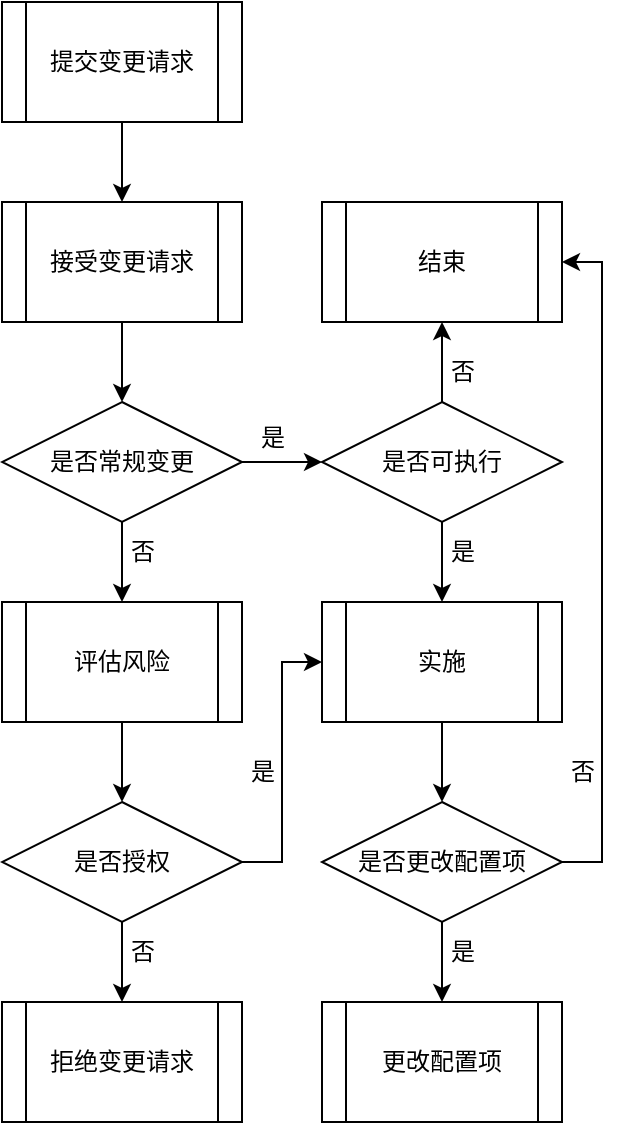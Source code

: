<mxfile version="20.2.0" type="github"><diagram id="x-F9A1uALjJTOyjjGiDU" name="第 1 页"><mxGraphModel dx="1422" dy="780" grid="1" gridSize="10" guides="1" tooltips="1" connect="1" arrows="1" fold="1" page="1" pageScale="1" pageWidth="827" pageHeight="1169" math="0" shadow="0"><root><mxCell id="0"/><mxCell id="1" parent="0"/><mxCell id="SfLdnqUIVBMXDacHrL-L-3" value="" style="edgeStyle=orthogonalEdgeStyle;rounded=0;orthogonalLoop=1;jettySize=auto;html=1;" edge="1" parent="1" source="SfLdnqUIVBMXDacHrL-L-1" target="SfLdnqUIVBMXDacHrL-L-2"><mxGeometry relative="1" as="geometry"/></mxCell><mxCell id="SfLdnqUIVBMXDacHrL-L-1" value="提交变更请求" style="shape=process;whiteSpace=wrap;html=1;backgroundOutline=1;" vertex="1" parent="1"><mxGeometry x="10" y="10" width="120" height="60" as="geometry"/></mxCell><mxCell id="SfLdnqUIVBMXDacHrL-L-6" style="edgeStyle=orthogonalEdgeStyle;rounded=0;orthogonalLoop=1;jettySize=auto;html=1;entryX=0.5;entryY=0;entryDx=0;entryDy=0;" edge="1" parent="1" source="SfLdnqUIVBMXDacHrL-L-2" target="SfLdnqUIVBMXDacHrL-L-5"><mxGeometry relative="1" as="geometry"/></mxCell><mxCell id="SfLdnqUIVBMXDacHrL-L-2" value="接受变更请求" style="shape=process;whiteSpace=wrap;html=1;backgroundOutline=1;" vertex="1" parent="1"><mxGeometry x="10" y="110" width="120" height="60" as="geometry"/></mxCell><mxCell id="SfLdnqUIVBMXDacHrL-L-10" value="" style="edgeStyle=orthogonalEdgeStyle;rounded=0;orthogonalLoop=1;jettySize=auto;html=1;" edge="1" parent="1" source="SfLdnqUIVBMXDacHrL-L-5" target="SfLdnqUIVBMXDacHrL-L-9"><mxGeometry relative="1" as="geometry"/></mxCell><mxCell id="SfLdnqUIVBMXDacHrL-L-20" value="" style="edgeStyle=orthogonalEdgeStyle;rounded=0;orthogonalLoop=1;jettySize=auto;html=1;" edge="1" parent="1" source="SfLdnqUIVBMXDacHrL-L-5" target="SfLdnqUIVBMXDacHrL-L-19"><mxGeometry relative="1" as="geometry"/></mxCell><mxCell id="SfLdnqUIVBMXDacHrL-L-5" value="是否常规变更" style="rhombus;whiteSpace=wrap;html=1;" vertex="1" parent="1"><mxGeometry x="10" y="210" width="120" height="60" as="geometry"/></mxCell><mxCell id="SfLdnqUIVBMXDacHrL-L-13" value="" style="edgeStyle=orthogonalEdgeStyle;rounded=0;orthogonalLoop=1;jettySize=auto;html=1;" edge="1" parent="1" source="SfLdnqUIVBMXDacHrL-L-9" target="SfLdnqUIVBMXDacHrL-L-12"><mxGeometry relative="1" as="geometry"/></mxCell><mxCell id="SfLdnqUIVBMXDacHrL-L-15" value="" style="edgeStyle=orthogonalEdgeStyle;rounded=0;orthogonalLoop=1;jettySize=auto;html=1;" edge="1" parent="1" source="SfLdnqUIVBMXDacHrL-L-9" target="SfLdnqUIVBMXDacHrL-L-14"><mxGeometry relative="1" as="geometry"/></mxCell><mxCell id="SfLdnqUIVBMXDacHrL-L-9" value="是否可执行" style="rhombus;whiteSpace=wrap;html=1;" vertex="1" parent="1"><mxGeometry x="170" y="210" width="120" height="60" as="geometry"/></mxCell><mxCell id="SfLdnqUIVBMXDacHrL-L-31" style="edgeStyle=orthogonalEdgeStyle;rounded=0;orthogonalLoop=1;jettySize=auto;html=1;entryX=0.5;entryY=0;entryDx=0;entryDy=0;" edge="1" parent="1" source="SfLdnqUIVBMXDacHrL-L-12" target="SfLdnqUIVBMXDacHrL-L-30"><mxGeometry relative="1" as="geometry"/></mxCell><mxCell id="SfLdnqUIVBMXDacHrL-L-12" value="实施" style="shape=process;whiteSpace=wrap;html=1;backgroundOutline=1;" vertex="1" parent="1"><mxGeometry x="170" y="310" width="120" height="60" as="geometry"/></mxCell><mxCell id="SfLdnqUIVBMXDacHrL-L-14" value="结束" style="shape=process;whiteSpace=wrap;html=1;backgroundOutline=1;" vertex="1" parent="1"><mxGeometry x="170" y="110" width="120" height="60" as="geometry"/></mxCell><mxCell id="SfLdnqUIVBMXDacHrL-L-16" value="否" style="text;html=1;align=center;verticalAlign=middle;resizable=0;points=[];autosize=1;strokeColor=none;fillColor=none;" vertex="1" parent="1"><mxGeometry x="220" y="180" width="40" height="30" as="geometry"/></mxCell><mxCell id="SfLdnqUIVBMXDacHrL-L-17" value="是" style="text;html=1;align=center;verticalAlign=middle;resizable=0;points=[];autosize=1;strokeColor=none;fillColor=none;" vertex="1" parent="1"><mxGeometry x="125" y="213" width="40" height="30" as="geometry"/></mxCell><mxCell id="SfLdnqUIVBMXDacHrL-L-18" value="是" style="text;html=1;align=center;verticalAlign=middle;resizable=0;points=[];autosize=1;strokeColor=none;fillColor=none;" vertex="1" parent="1"><mxGeometry x="220" y="270" width="40" height="30" as="geometry"/></mxCell><mxCell id="SfLdnqUIVBMXDacHrL-L-22" value="" style="edgeStyle=orthogonalEdgeStyle;rounded=0;orthogonalLoop=1;jettySize=auto;html=1;" edge="1" parent="1" source="SfLdnqUIVBMXDacHrL-L-19" target="SfLdnqUIVBMXDacHrL-L-21"><mxGeometry relative="1" as="geometry"/></mxCell><mxCell id="SfLdnqUIVBMXDacHrL-L-19" value="评估风险" style="shape=process;whiteSpace=wrap;html=1;backgroundOutline=1;" vertex="1" parent="1"><mxGeometry x="10" y="310" width="120" height="60" as="geometry"/></mxCell><mxCell id="SfLdnqUIVBMXDacHrL-L-24" value="" style="edgeStyle=orthogonalEdgeStyle;rounded=0;orthogonalLoop=1;jettySize=auto;html=1;" edge="1" parent="1" source="SfLdnqUIVBMXDacHrL-L-21" target="SfLdnqUIVBMXDacHrL-L-23"><mxGeometry relative="1" as="geometry"/></mxCell><mxCell id="SfLdnqUIVBMXDacHrL-L-37" style="edgeStyle=orthogonalEdgeStyle;rounded=0;orthogonalLoop=1;jettySize=auto;html=1;entryX=0;entryY=0.5;entryDx=0;entryDy=0;" edge="1" parent="1" source="SfLdnqUIVBMXDacHrL-L-21" target="SfLdnqUIVBMXDacHrL-L-12"><mxGeometry relative="1" as="geometry"/></mxCell><mxCell id="SfLdnqUIVBMXDacHrL-L-21" value="是否授权" style="rhombus;whiteSpace=wrap;html=1;" vertex="1" parent="1"><mxGeometry x="10" y="410" width="120" height="60" as="geometry"/></mxCell><mxCell id="SfLdnqUIVBMXDacHrL-L-23" value="拒绝变更请求" style="shape=process;whiteSpace=wrap;html=1;backgroundOutline=1;" vertex="1" parent="1"><mxGeometry x="10" y="510" width="120" height="60" as="geometry"/></mxCell><mxCell id="SfLdnqUIVBMXDacHrL-L-26" value="否" style="text;html=1;align=center;verticalAlign=middle;resizable=0;points=[];autosize=1;strokeColor=none;fillColor=none;" vertex="1" parent="1"><mxGeometry x="60" y="270" width="40" height="30" as="geometry"/></mxCell><mxCell id="SfLdnqUIVBMXDacHrL-L-27" value="是" style="text;html=1;align=center;verticalAlign=middle;resizable=0;points=[];autosize=1;strokeColor=none;fillColor=none;" vertex="1" parent="1"><mxGeometry x="120" y="380" width="40" height="30" as="geometry"/></mxCell><mxCell id="SfLdnqUIVBMXDacHrL-L-29" value="否" style="text;html=1;align=center;verticalAlign=middle;resizable=0;points=[];autosize=1;strokeColor=none;fillColor=none;" vertex="1" parent="1"><mxGeometry x="60" y="470" width="40" height="30" as="geometry"/></mxCell><mxCell id="SfLdnqUIVBMXDacHrL-L-34" value="" style="edgeStyle=orthogonalEdgeStyle;rounded=0;orthogonalLoop=1;jettySize=auto;html=1;" edge="1" parent="1" source="SfLdnqUIVBMXDacHrL-L-30" target="SfLdnqUIVBMXDacHrL-L-33"><mxGeometry relative="1" as="geometry"/></mxCell><mxCell id="SfLdnqUIVBMXDacHrL-L-38" style="edgeStyle=orthogonalEdgeStyle;rounded=0;orthogonalLoop=1;jettySize=auto;html=1;entryX=1;entryY=0.5;entryDx=0;entryDy=0;" edge="1" parent="1" source="SfLdnqUIVBMXDacHrL-L-30" target="SfLdnqUIVBMXDacHrL-L-14"><mxGeometry relative="1" as="geometry"><Array as="points"><mxPoint x="310" y="440"/><mxPoint x="310" y="140"/></Array></mxGeometry></mxCell><mxCell id="SfLdnqUIVBMXDacHrL-L-30" value="是否更改配置项" style="rhombus;whiteSpace=wrap;html=1;" vertex="1" parent="1"><mxGeometry x="170" y="410" width="120" height="60" as="geometry"/></mxCell><mxCell id="SfLdnqUIVBMXDacHrL-L-33" value="&lt;div&gt;更改配置项&lt;/div&gt;" style="shape=process;whiteSpace=wrap;html=1;backgroundOutline=1;" vertex="1" parent="1"><mxGeometry x="170" y="510" width="120" height="60" as="geometry"/></mxCell><mxCell id="SfLdnqUIVBMXDacHrL-L-40" value="是" style="text;html=1;align=center;verticalAlign=middle;resizable=0;points=[];autosize=1;strokeColor=none;fillColor=none;" vertex="1" parent="1"><mxGeometry x="220" y="470" width="40" height="30" as="geometry"/></mxCell><mxCell id="SfLdnqUIVBMXDacHrL-L-41" value="否" style="text;html=1;align=center;verticalAlign=middle;resizable=0;points=[];autosize=1;strokeColor=none;fillColor=none;" vertex="1" parent="1"><mxGeometry x="280" y="380" width="40" height="30" as="geometry"/></mxCell></root></mxGraphModel></diagram></mxfile>
